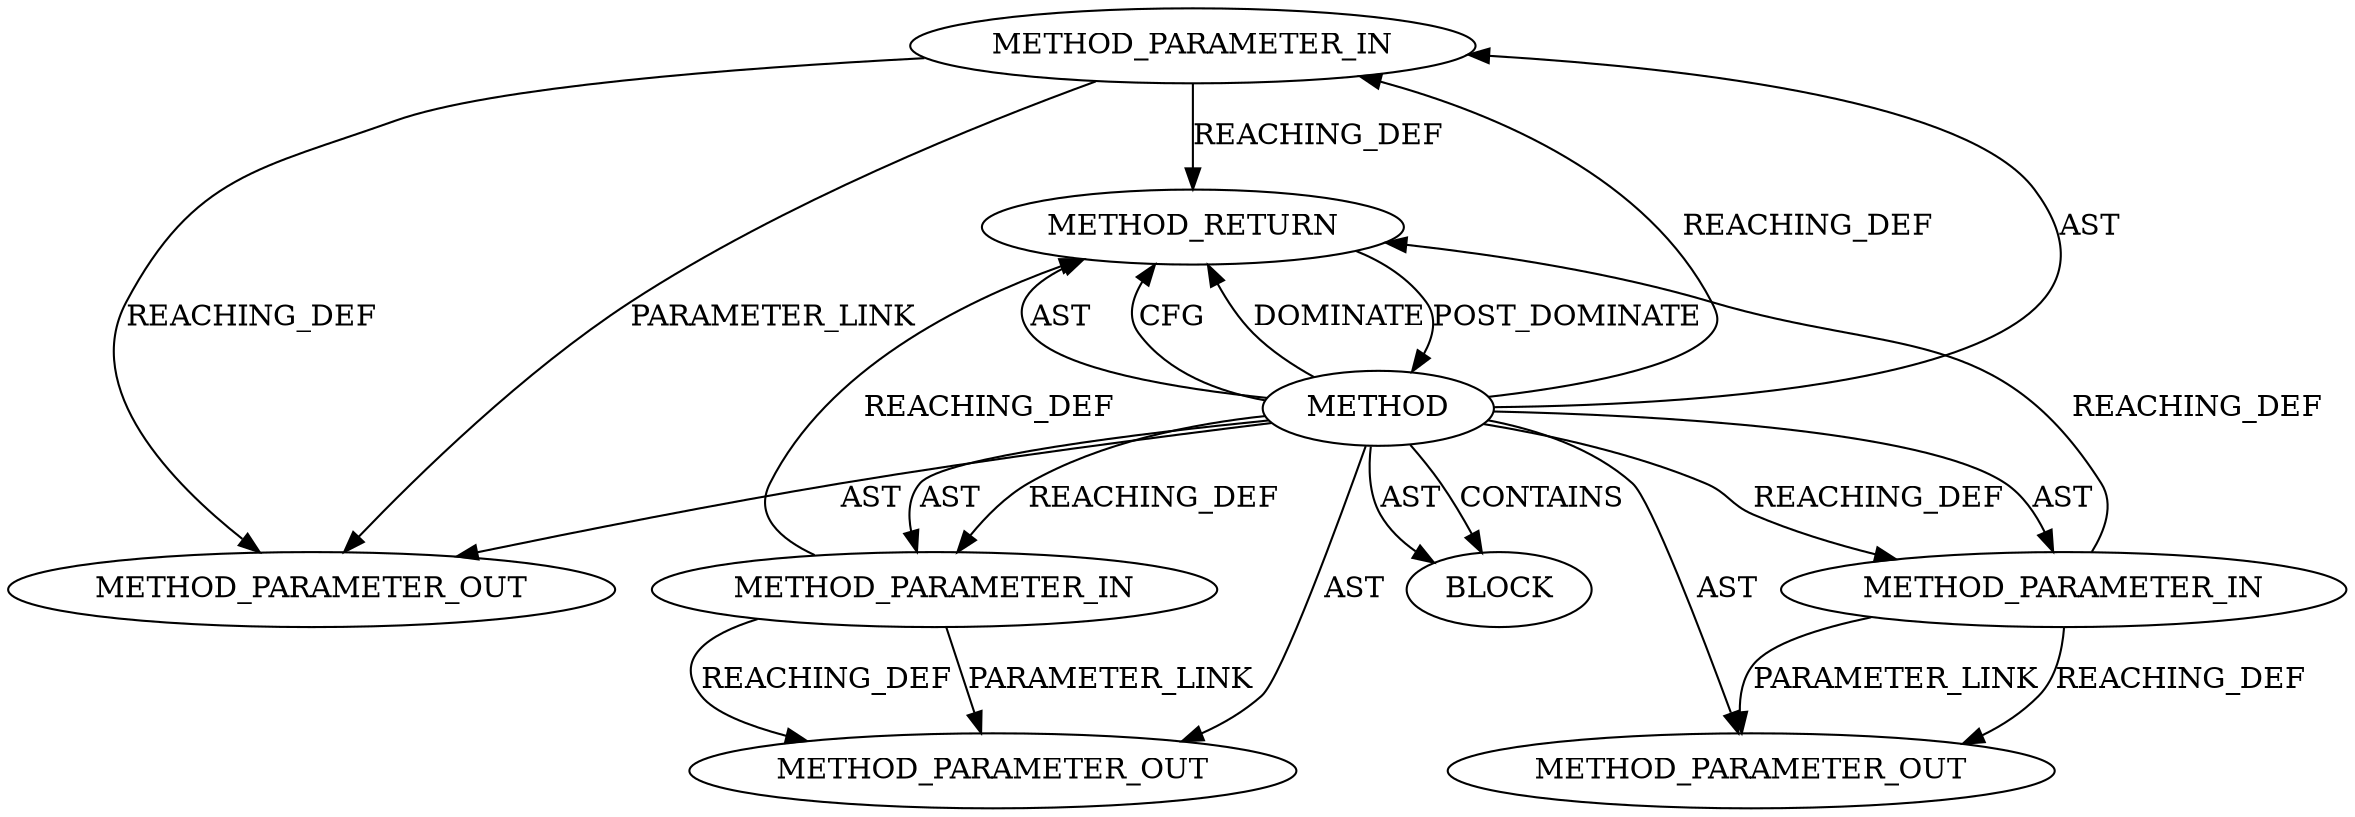 digraph {
  13519 [label=METHOD_PARAMETER_OUT ORDER=2 CODE="p2" IS_VARIADIC=false TYPE_FULL_NAME="ANY" EVALUATION_STRATEGY="BY_VALUE" INDEX=2 NAME="p2"]
  13520 [label=METHOD_PARAMETER_OUT ORDER=3 CODE="p3" IS_VARIADIC=false TYPE_FULL_NAME="ANY" EVALUATION_STRATEGY="BY_VALUE" INDEX=3 NAME="p3"]
  12737 [label=METHOD_PARAMETER_IN ORDER=2 CODE="p2" IS_VARIADIC=false TYPE_FULL_NAME="ANY" EVALUATION_STRATEGY="BY_VALUE" INDEX=2 NAME="p2"]
  12740 [label=METHOD_RETURN ORDER=2 CODE="RET" TYPE_FULL_NAME="ANY" EVALUATION_STRATEGY="BY_VALUE"]
  13518 [label=METHOD_PARAMETER_OUT ORDER=1 CODE="p1" IS_VARIADIC=false TYPE_FULL_NAME="ANY" EVALUATION_STRATEGY="BY_VALUE" INDEX=1 NAME="p1"]
  12736 [label=METHOD_PARAMETER_IN ORDER=1 CODE="p1" IS_VARIADIC=false TYPE_FULL_NAME="ANY" EVALUATION_STRATEGY="BY_VALUE" INDEX=1 NAME="p1"]
  12735 [label=METHOD AST_PARENT_TYPE="NAMESPACE_BLOCK" AST_PARENT_FULL_NAME="<global>" ORDER=0 CODE="<empty>" FULL_NAME="memcmp" IS_EXTERNAL=true FILENAME="<empty>" SIGNATURE="" NAME="memcmp"]
  12738 [label=METHOD_PARAMETER_IN ORDER=3 CODE="p3" IS_VARIADIC=false TYPE_FULL_NAME="ANY" EVALUATION_STRATEGY="BY_VALUE" INDEX=3 NAME="p3"]
  12739 [label=BLOCK ORDER=1 ARGUMENT_INDEX=1 CODE="<empty>" TYPE_FULL_NAME="ANY"]
  12737 -> 13519 [label=REACHING_DEF VARIABLE="p2"]
  12736 -> 13518 [label=PARAMETER_LINK ]
  12735 -> 12739 [label=AST ]
  12738 -> 13520 [label=PARAMETER_LINK ]
  12735 -> 12739 [label=CONTAINS ]
  12735 -> 12740 [label=AST ]
  12735 -> 12737 [label=AST ]
  12737 -> 12740 [label=REACHING_DEF VARIABLE="p2"]
  12735 -> 12736 [label=AST ]
  12737 -> 13519 [label=PARAMETER_LINK ]
  12735 -> 12740 [label=CFG ]
  12736 -> 13518 [label=REACHING_DEF VARIABLE="p1"]
  12735 -> 12737 [label=REACHING_DEF VARIABLE=""]
  12735 -> 12740 [label=DOMINATE ]
  12735 -> 12738 [label=REACHING_DEF VARIABLE=""]
  12735 -> 13520 [label=AST ]
  12735 -> 13519 [label=AST ]
  12740 -> 12735 [label=POST_DOMINATE ]
  12738 -> 12740 [label=REACHING_DEF VARIABLE="p3"]
  12738 -> 13520 [label=REACHING_DEF VARIABLE="p3"]
  12735 -> 12736 [label=REACHING_DEF VARIABLE=""]
  12736 -> 12740 [label=REACHING_DEF VARIABLE="p1"]
  12735 -> 13518 [label=AST ]
  12735 -> 12738 [label=AST ]
}
